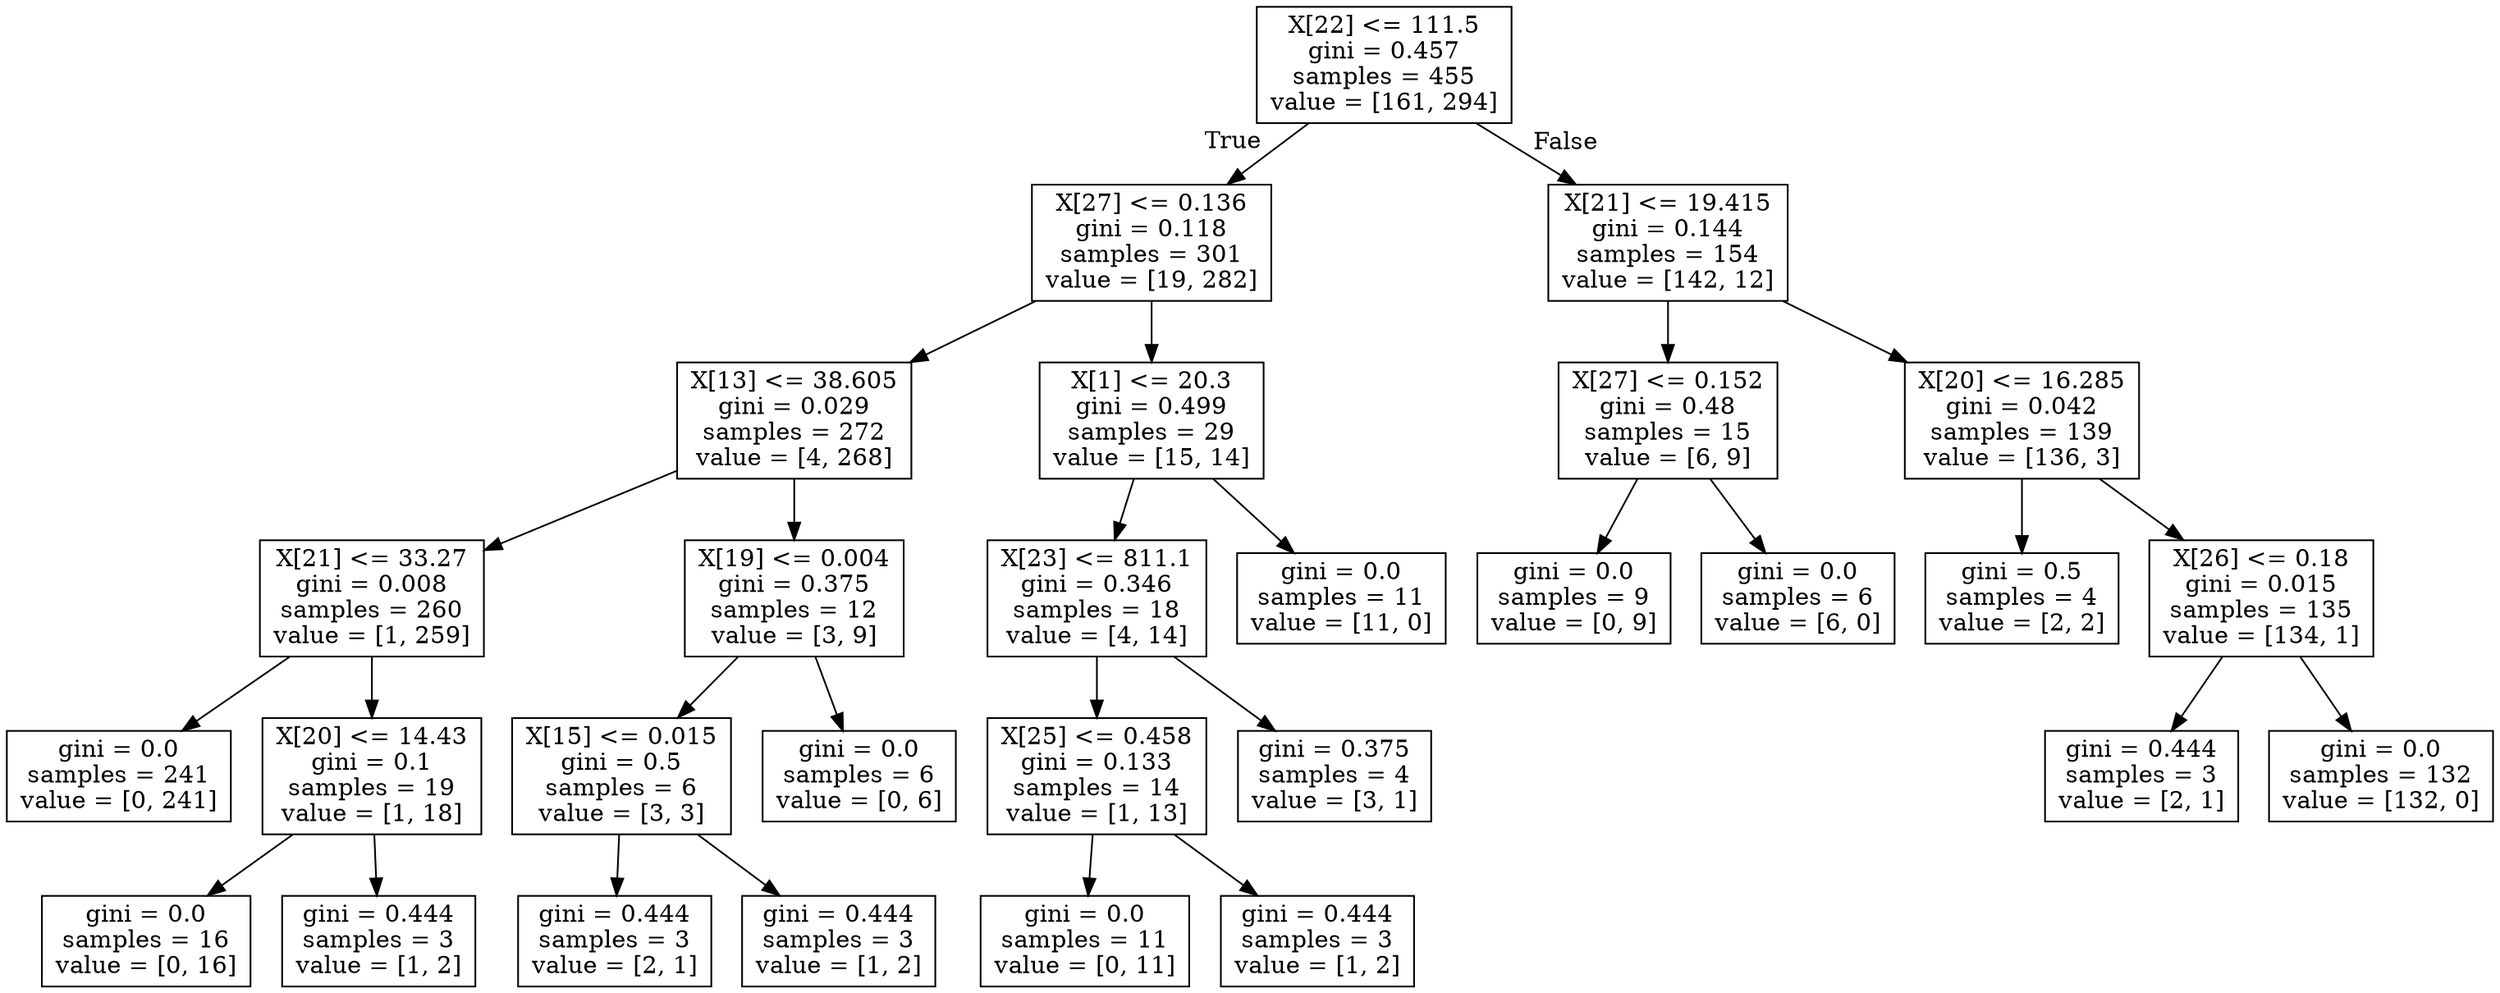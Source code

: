 digraph Tree {
node [shape=box] ;
0 [label="X[22] <= 111.5\ngini = 0.457\nsamples = 455\nvalue = [161, 294]"] ;
1 [label="X[27] <= 0.136\ngini = 0.118\nsamples = 301\nvalue = [19, 282]"] ;
0 -> 1 [labeldistance=2.5, labelangle=45, headlabel="True"] ;
2 [label="X[13] <= 38.605\ngini = 0.029\nsamples = 272\nvalue = [4, 268]"] ;
1 -> 2 ;
3 [label="X[21] <= 33.27\ngini = 0.008\nsamples = 260\nvalue = [1, 259]"] ;
2 -> 3 ;
4 [label="gini = 0.0\nsamples = 241\nvalue = [0, 241]"] ;
3 -> 4 ;
5 [label="X[20] <= 14.43\ngini = 0.1\nsamples = 19\nvalue = [1, 18]"] ;
3 -> 5 ;
6 [label="gini = 0.0\nsamples = 16\nvalue = [0, 16]"] ;
5 -> 6 ;
7 [label="gini = 0.444\nsamples = 3\nvalue = [1, 2]"] ;
5 -> 7 ;
8 [label="X[19] <= 0.004\ngini = 0.375\nsamples = 12\nvalue = [3, 9]"] ;
2 -> 8 ;
9 [label="X[15] <= 0.015\ngini = 0.5\nsamples = 6\nvalue = [3, 3]"] ;
8 -> 9 ;
10 [label="gini = 0.444\nsamples = 3\nvalue = [2, 1]"] ;
9 -> 10 ;
11 [label="gini = 0.444\nsamples = 3\nvalue = [1, 2]"] ;
9 -> 11 ;
12 [label="gini = 0.0\nsamples = 6\nvalue = [0, 6]"] ;
8 -> 12 ;
13 [label="X[1] <= 20.3\ngini = 0.499\nsamples = 29\nvalue = [15, 14]"] ;
1 -> 13 ;
14 [label="X[23] <= 811.1\ngini = 0.346\nsamples = 18\nvalue = [4, 14]"] ;
13 -> 14 ;
15 [label="X[25] <= 0.458\ngini = 0.133\nsamples = 14\nvalue = [1, 13]"] ;
14 -> 15 ;
16 [label="gini = 0.0\nsamples = 11\nvalue = [0, 11]"] ;
15 -> 16 ;
17 [label="gini = 0.444\nsamples = 3\nvalue = [1, 2]"] ;
15 -> 17 ;
18 [label="gini = 0.375\nsamples = 4\nvalue = [3, 1]"] ;
14 -> 18 ;
19 [label="gini = 0.0\nsamples = 11\nvalue = [11, 0]"] ;
13 -> 19 ;
20 [label="X[21] <= 19.415\ngini = 0.144\nsamples = 154\nvalue = [142, 12]"] ;
0 -> 20 [labeldistance=2.5, labelangle=-45, headlabel="False"] ;
21 [label="X[27] <= 0.152\ngini = 0.48\nsamples = 15\nvalue = [6, 9]"] ;
20 -> 21 ;
22 [label="gini = 0.0\nsamples = 9\nvalue = [0, 9]"] ;
21 -> 22 ;
23 [label="gini = 0.0\nsamples = 6\nvalue = [6, 0]"] ;
21 -> 23 ;
24 [label="X[20] <= 16.285\ngini = 0.042\nsamples = 139\nvalue = [136, 3]"] ;
20 -> 24 ;
25 [label="gini = 0.5\nsamples = 4\nvalue = [2, 2]"] ;
24 -> 25 ;
26 [label="X[26] <= 0.18\ngini = 0.015\nsamples = 135\nvalue = [134, 1]"] ;
24 -> 26 ;
27 [label="gini = 0.444\nsamples = 3\nvalue = [2, 1]"] ;
26 -> 27 ;
28 [label="gini = 0.0\nsamples = 132\nvalue = [132, 0]"] ;
26 -> 28 ;
}